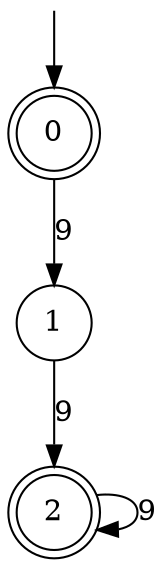 digraph g {

	s0 [shape="doublecircle" label="0"];
	s1 [shape="circle" label="1"];
	s2 [shape="doublecircle" label="2"];
	s0 -> s1 [label="9"];
	s1 -> s2 [label="9"];
	s2 -> s2 [label="9"];

__start0 [label="" shape="none" width="0" height="0"];
__start0 -> s0;

}
